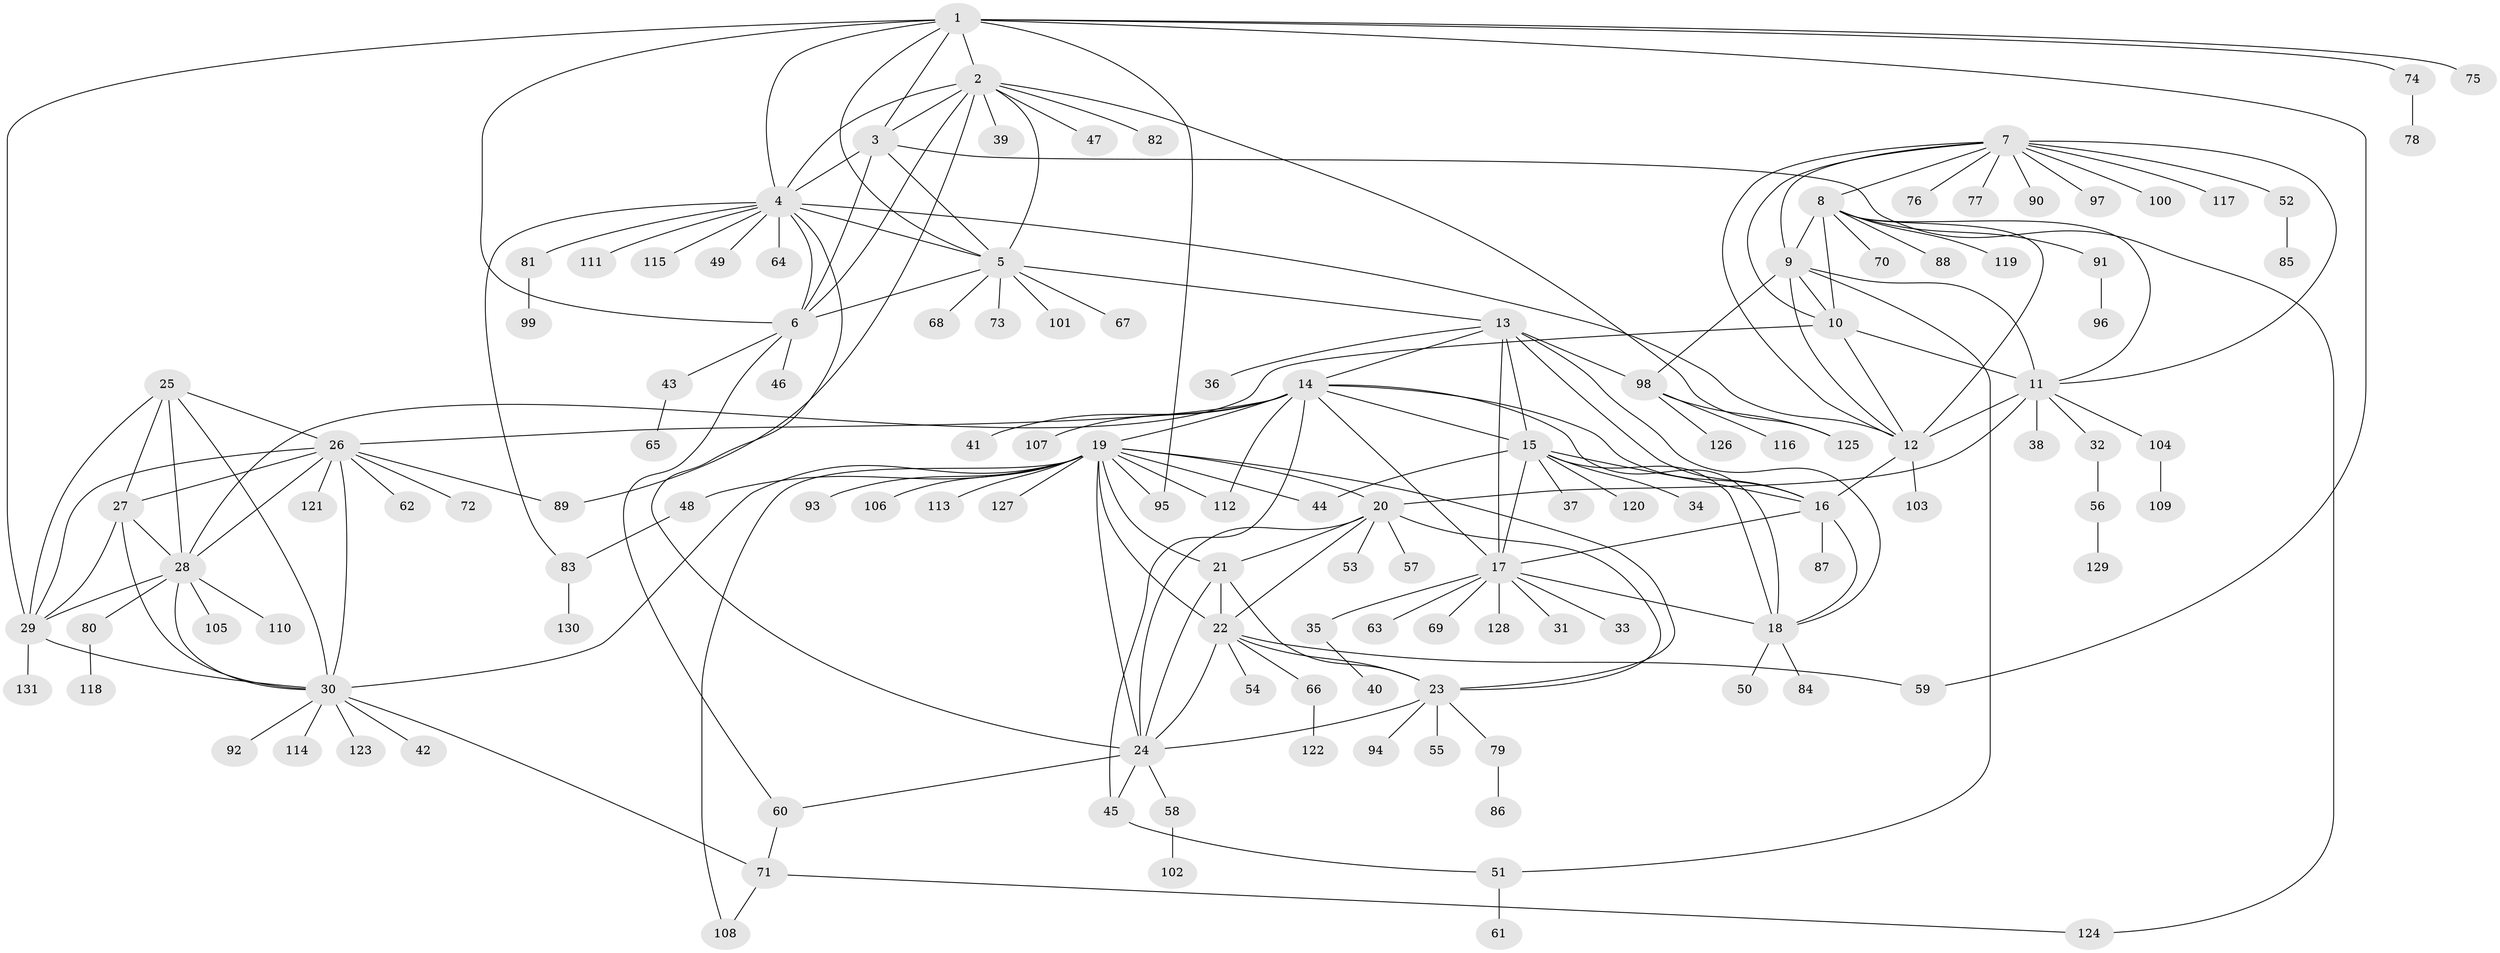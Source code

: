 // Generated by graph-tools (version 1.1) at 2025/55/03/09/25 04:55:32]
// undirected, 131 vertices, 200 edges
graph export_dot {
graph [start="1"]
  node [color=gray90,style=filled];
  1;
  2;
  3;
  4;
  5;
  6;
  7;
  8;
  9;
  10;
  11;
  12;
  13;
  14;
  15;
  16;
  17;
  18;
  19;
  20;
  21;
  22;
  23;
  24;
  25;
  26;
  27;
  28;
  29;
  30;
  31;
  32;
  33;
  34;
  35;
  36;
  37;
  38;
  39;
  40;
  41;
  42;
  43;
  44;
  45;
  46;
  47;
  48;
  49;
  50;
  51;
  52;
  53;
  54;
  55;
  56;
  57;
  58;
  59;
  60;
  61;
  62;
  63;
  64;
  65;
  66;
  67;
  68;
  69;
  70;
  71;
  72;
  73;
  74;
  75;
  76;
  77;
  78;
  79;
  80;
  81;
  82;
  83;
  84;
  85;
  86;
  87;
  88;
  89;
  90;
  91;
  92;
  93;
  94;
  95;
  96;
  97;
  98;
  99;
  100;
  101;
  102;
  103;
  104;
  105;
  106;
  107;
  108;
  109;
  110;
  111;
  112;
  113;
  114;
  115;
  116;
  117;
  118;
  119;
  120;
  121;
  122;
  123;
  124;
  125;
  126;
  127;
  128;
  129;
  130;
  131;
  1 -- 2;
  1 -- 3;
  1 -- 4;
  1 -- 5;
  1 -- 6;
  1 -- 29;
  1 -- 59;
  1 -- 74;
  1 -- 75;
  1 -- 95;
  2 -- 3;
  2 -- 4;
  2 -- 5;
  2 -- 6;
  2 -- 39;
  2 -- 47;
  2 -- 82;
  2 -- 89;
  2 -- 125;
  3 -- 4;
  3 -- 5;
  3 -- 6;
  3 -- 124;
  4 -- 5;
  4 -- 6;
  4 -- 12;
  4 -- 24;
  4 -- 49;
  4 -- 64;
  4 -- 81;
  4 -- 83;
  4 -- 111;
  4 -- 115;
  5 -- 6;
  5 -- 13;
  5 -- 67;
  5 -- 68;
  5 -- 73;
  5 -- 101;
  6 -- 43;
  6 -- 46;
  6 -- 60;
  7 -- 8;
  7 -- 9;
  7 -- 10;
  7 -- 11;
  7 -- 12;
  7 -- 52;
  7 -- 76;
  7 -- 77;
  7 -- 90;
  7 -- 97;
  7 -- 100;
  7 -- 117;
  8 -- 9;
  8 -- 10;
  8 -- 11;
  8 -- 12;
  8 -- 70;
  8 -- 88;
  8 -- 91;
  8 -- 119;
  9 -- 10;
  9 -- 11;
  9 -- 12;
  9 -- 51;
  9 -- 98;
  10 -- 11;
  10 -- 12;
  10 -- 28;
  11 -- 12;
  11 -- 20;
  11 -- 32;
  11 -- 38;
  11 -- 104;
  12 -- 16;
  12 -- 103;
  13 -- 14;
  13 -- 15;
  13 -- 16;
  13 -- 17;
  13 -- 18;
  13 -- 36;
  13 -- 98;
  14 -- 15;
  14 -- 16;
  14 -- 17;
  14 -- 18;
  14 -- 19;
  14 -- 26;
  14 -- 41;
  14 -- 45;
  14 -- 107;
  14 -- 112;
  15 -- 16;
  15 -- 17;
  15 -- 18;
  15 -- 34;
  15 -- 37;
  15 -- 44;
  15 -- 120;
  16 -- 17;
  16 -- 18;
  16 -- 87;
  17 -- 18;
  17 -- 31;
  17 -- 33;
  17 -- 35;
  17 -- 63;
  17 -- 69;
  17 -- 128;
  18 -- 50;
  18 -- 84;
  19 -- 20;
  19 -- 21;
  19 -- 22;
  19 -- 23;
  19 -- 24;
  19 -- 30;
  19 -- 44;
  19 -- 48;
  19 -- 93;
  19 -- 95;
  19 -- 106;
  19 -- 108;
  19 -- 112;
  19 -- 113;
  19 -- 127;
  20 -- 21;
  20 -- 22;
  20 -- 23;
  20 -- 24;
  20 -- 53;
  20 -- 57;
  21 -- 22;
  21 -- 23;
  21 -- 24;
  22 -- 23;
  22 -- 24;
  22 -- 54;
  22 -- 59;
  22 -- 66;
  23 -- 24;
  23 -- 55;
  23 -- 79;
  23 -- 94;
  24 -- 45;
  24 -- 58;
  24 -- 60;
  25 -- 26;
  25 -- 27;
  25 -- 28;
  25 -- 29;
  25 -- 30;
  26 -- 27;
  26 -- 28;
  26 -- 29;
  26 -- 30;
  26 -- 62;
  26 -- 72;
  26 -- 89;
  26 -- 121;
  27 -- 28;
  27 -- 29;
  27 -- 30;
  28 -- 29;
  28 -- 30;
  28 -- 80;
  28 -- 105;
  28 -- 110;
  29 -- 30;
  29 -- 131;
  30 -- 42;
  30 -- 71;
  30 -- 92;
  30 -- 114;
  30 -- 123;
  32 -- 56;
  35 -- 40;
  43 -- 65;
  45 -- 51;
  48 -- 83;
  51 -- 61;
  52 -- 85;
  56 -- 129;
  58 -- 102;
  60 -- 71;
  66 -- 122;
  71 -- 108;
  71 -- 124;
  74 -- 78;
  79 -- 86;
  80 -- 118;
  81 -- 99;
  83 -- 130;
  91 -- 96;
  98 -- 116;
  98 -- 125;
  98 -- 126;
  104 -- 109;
}
